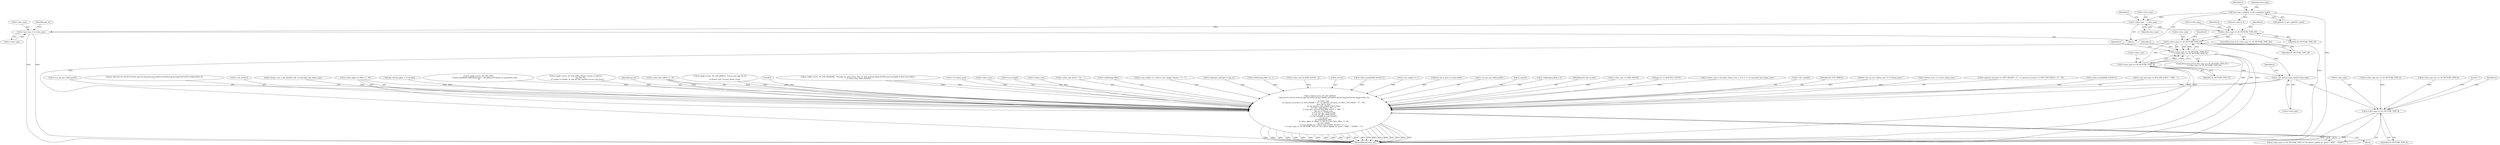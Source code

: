 digraph "0_FFmpeg_29ffeef5e73b8f41ff3a3f2242d356759c66f91f@pointer" {
"1000279" [label="(Call,h->slice_type     = slice_type)"];
"1000274" [label="(Call,slice_type = golomb_to_pict_type[slice_type])"];
"1000291" [label="(Call,h->pict_type = h->slice_type)"];
"1002597" [label="(Call,h->slice_type == AV_PICTURE_TYPE_SP)"];
"1002609" [label="(Call,h->slice_type == AV_PICTURE_TYPE_SP)"];
"1002608" [label="(Call,h->slice_type == AV_PICTURE_TYPE_SP ||\n        h->slice_type == AV_PICTURE_TYPE_SI)"];
"1002614" [label="(Call,h->slice_type == AV_PICTURE_TYPE_SI)"];
"1003339" [label="(Call,av_get_picture_type_char(h->slice_type))"];
"1003314" [label="(Call,av_log(h->avctx, AV_LOG_DEBUG,\n               \"slice:%d %s mb:%d %c%s%s pps:%u frame:%d poc:%d/%d ref:%d/%d qp:%d loop:%d:%d:%d weight:%d%s %s\n\",\n               h->slice_num,\n               (h->picture_structure == PICT_FRAME ? \"F\" : h->picture_structure == PICT_TOP_FIELD ? \"T\" : \"B\"),\n               first_mb_in_slice,\n               av_get_picture_type_char(h->slice_type),\n               h->slice_type_fixed ? \" fix\" : \"\",\n               h->nal_unit_type == NAL_IDR_SLICE ? \" IDR\" : \"\",\n               pps_id, h->frame_num,\n               h->cur_pic_ptr->field_poc[0],\n               h->cur_pic_ptr->field_poc[1],\n               h->ref_count[0], h->ref_count[1],\n               h->qscale,\n               h->deblocking_filter,\n               h->slice_alpha_c0_offset / 2 - 26, h->slice_beta_offset / 2 - 26,\n               h->use_weight,\n               h->use_weight == 1 && h->use_weight_chroma ? \"c\" : \"\",\n               h->slice_type == AV_PICTURE_TYPE_B ? (h->direct_spatial_mv_pred ? \"SPAT\" : \"TEMP\") : \"\"))"];
"1003421" [label="(Call,h->slice_type == AV_PICTURE_TYPE_B)"];
"1002601" [label="(Identifier,AV_PICTURE_TYPE_SP)"];
"1003420" [label="(Call,h->slice_type == AV_PICTURE_TYPE_B ? (h->direct_spatial_mv_pred ? \"SPAT\" : \"TEMP\") : \"\")"];
"1000286" [label="(Identifier,h)"];
"1003375" [label="(Call,h->ref_count[0])"];
"1003318" [label="(Identifier,AV_LOG_DEBUG)"];
"1002597" [label="(Call,h->slice_type == AV_PICTURE_TYPE_SP)"];
"1001763" [label="(Call,h0->cur_pic_ptr->frame_num != h->frame_num)"];
"1001451" [label="(Call,h->frame_num != h->prev_frame_num)"];
"1000279" [label="(Call,h->slice_type     = slice_type)"];
"1002598" [label="(Call,h->slice_type)"];
"1003323" [label="(Call,h->picture_structure == PICT_FRAME ? \"F\" : h->picture_structure == PICT_TOP_FIELD ? \"T\" : \"B\")"];
"1000291" [label="(Call,h->pict_type = h->slice_type)"];
"1002968" [label="(Call,h->slice_num&(MAX_SLICES-1))"];
"1002618" [label="(Identifier,AV_PICTURE_TYPE_SI)"];
"1002622" [label="(Identifier,h)"];
"1002596" [label="(ControlStructure,if (h->slice_type == AV_PICTURE_TYPE_SP))"];
"1003349" [label="(Call,h->nal_unit_type == NAL_IDR_SLICE ? \" IDR\" : \"\")"];
"1003368" [label="(Call,h->cur_pic_ptr->field_poc[1])"];
"1000274" [label="(Call,slice_type = golomb_to_pict_type[slice_type])"];
"1003319" [label="(Literal,\"slice:%d %s mb:%d %c%s%s pps:%u frame:%d poc:%d/%d ref:%d/%d qp:%d loop:%d:%d:%d weight:%d%s %s\n\")"];
"1000288" [label="(Call,slice_type & 3)"];
"1003380" [label="(Call,h->ref_count[1])"];
"1003422" [label="(Call,h->slice_type)"];
"1002474" [label="(Call,h->slice_type_nos == AV_PICTURE_TYPE_B)"];
"1000993" [label="(Call,h->frame_num = get_bits(&h->gb, h->sps.log2_max_frame_num))"];
"1003435" [label="(MethodReturn,static int)"];
"1003391" [label="(Call,h->slice_alpha_c0_offset / 2 - 26)"];
"1002611" [label="(Identifier,h)"];
"1003421" [label="(Call,h->slice_type == AV_PICTURE_TYPE_B)"];
"1002590" [label="(Call,get_chroma_qp(h, 1, h->qscale))"];
"1002832" [label="(Call,av_log(h->avctx, AV_LOG_INFO,\n                       \"Cannot parallelize deblocking type 1, decoding such frames in sequential order\n\"))"];
"1000887" [label="(Call,av_log(h->avctx, AV_LOG_INFO, \"Reinit context to %dx%d, \"\n               \"pix_fmt: %s\n\", h->width, h->height, av_get_pix_fmt_name(h->avctx->pix_fmt)))"];
"1003357" [label="(Identifier,pps_id)"];
"1002769" [label="(Call,h->slice_type_nos == AV_PICTURE_TYPE_B)"];
"1000127" [label="(Block,)"];
"1000299" [label="(Identifier,pps_id)"];
"1002616" [label="(Identifier,h)"];
"1003398" [label="(Call,h->slice_beta_offset / 2 - 26)"];
"1001500" [label="(Call,av_log(h->avctx, AV_LOG_DEBUG, \"Frame num gap %d %d\n\",\n                   h->frame_num, h->prev_frame_num))"];
"1003434" [label="(Literal,0)"];
"1002984" [label="(Call,av_log(h->avctx, AV_LOG_WARNING, \"Possibly too many slices (%d >= %d), increase MAX_SLICES and recompile if there are artifacts\n\", h->slice_num, MAX_SLICES))"];
"1002097" [label="(Call,2 * h->frame_num)"];
"1003340" [label="(Call,h->slice_type)"];
"1002615" [label="(Call,h->slice_type)"];
"1000276" [label="(Call,golomb_to_pict_type[slice_type])"];
"1003320" [label="(Call,h->slice_num)"];
"1002609" [label="(Call,h->slice_type == AV_PICTURE_TYPE_SP)"];
"1003405" [label="(Call,h->use_weight)"];
"1003358" [label="(Call,h->frame_num)"];
"1000281" [label="(Identifier,h)"];
"1003432" [label="(Literal,\"\")"];
"1003343" [label="(Call,h->slice_type_fixed ? \" fix\" : \"\")"];
"1003313" [label="(Block,)"];
"1000283" [label="(Identifier,slice_type)"];
"1003388" [label="(Call,h->deblocking_filter)"];
"1000280" [label="(Call,h->slice_type)"];
"1003345" [label="(Identifier,h)"];
"1003408" [label="(Call,h->use_weight == 1 && h->use_weight_chroma ? \"c\" : \"\")"];
"1002626" [label="(Identifier,h)"];
"1002605" [label="(Identifier,h)"];
"1000980" [label="(Call,h->dequant_coeff_pps != pps_id)"];
"1002794" [label="(Call,h->deblocking_filter == 1)"];
"1000275" [label="(Identifier,slice_type)"];
"1002613" [label="(Identifier,AV_PICTURE_TYPE_SP)"];
"1003013" [label="(Call,h->slice_num & (MAX_SLICES - 1))"];
"1002610" [label="(Call,h->slice_type)"];
"1003428" [label="(Identifier,h)"];
"1003315" [label="(Call,h->avctx)"];
"1002951" [label="(Call,h->slice_num&(MAX_SLICES-1))"];
"1003410" [label="(Call,h->use_weight == 1)"];
"1000295" [label="(Call,h->slice_type)"];
"1002614" [label="(Call,h->slice_type == AV_PICTURE_TYPE_SI)"];
"1003314" [label="(Call,av_log(h->avctx, AV_LOG_DEBUG,\n               \"slice:%d %s mb:%d %c%s%s pps:%u frame:%d poc:%d/%d ref:%d/%d qp:%d loop:%d:%d:%d weight:%d%s %s\n\",\n               h->slice_num,\n               (h->picture_structure == PICT_FRAME ? \"F\" : h->picture_structure == PICT_TOP_FIELD ? \"T\" : \"B\"),\n               first_mb_in_slice,\n               av_get_picture_type_char(h->slice_type),\n               h->slice_type_fixed ? \" fix\" : \"\",\n               h->nal_unit_type == NAL_IDR_SLICE ? \" IDR\" : \"\",\n               pps_id, h->frame_num,\n               h->cur_pic_ptr->field_poc[0],\n               h->cur_pic_ptr->field_poc[1],\n               h->ref_count[0], h->ref_count[1],\n               h->qscale,\n               h->deblocking_filter,\n               h->slice_alpha_c0_offset / 2 - 26, h->slice_beta_offset / 2 - 26,\n               h->use_weight,\n               h->use_weight == 1 && h->use_weight_chroma ? \"c\" : \"\",\n               h->slice_type == AV_PICTURE_TYPE_B ? (h->direct_spatial_mv_pred ? \"SPAT\" : \"TEMP\") : \"\"))"];
"1002608" [label="(Call,h->slice_type == AV_PICTURE_TYPE_SP ||\n        h->slice_type == AV_PICTURE_TYPE_SI)"];
"1002031" [label="(Call,first_mb_in_slice / h->mb_width)"];
"1003361" [label="(Call,h->cur_pic_ptr->field_poc[0])"];
"1003385" [label="(Call,h->qscale)"];
"1003425" [label="(Identifier,AV_PICTURE_TYPE_B)"];
"1002814" [label="(Call,h->deblocking_filter = 2)"];
"1000292" [label="(Call,h->pict_type)"];
"1002607" [label="(ControlStructure,if (h->slice_type == AV_PICTURE_TYPE_SP ||\n        h->slice_type == AV_PICTURE_TYPE_SI))"];
"1003339" [label="(Call,av_get_picture_type_char(h->slice_type))"];
"1003338" [label="(Identifier,first_mb_in_slice)"];
"1002978" [label="(Call,h->slice_num >= MAX_SLICES)"];
"1000306" [label="(Call,pps_id >= MAX_PPS_COUNT)"];
"1001469" [label="(Call,h->frame_num != (h->prev_frame_num + 1) % (1 << h->sps.log2_max_frame_num))"];
"1000279" -> "1000127"  [label="AST: "];
"1000279" -> "1000283"  [label="CFG: "];
"1000280" -> "1000279"  [label="AST: "];
"1000283" -> "1000279"  [label="AST: "];
"1000286" -> "1000279"  [label="CFG: "];
"1000274" -> "1000279"  [label="DDG: "];
"1000279" -> "1000291"  [label="DDG: "];
"1000279" -> "1002597"  [label="DDG: "];
"1000274" -> "1000127"  [label="AST: "];
"1000274" -> "1000276"  [label="CFG: "];
"1000275" -> "1000274"  [label="AST: "];
"1000276" -> "1000274"  [label="AST: "];
"1000281" -> "1000274"  [label="CFG: "];
"1000274" -> "1003435"  [label="DDG: "];
"1000274" -> "1000288"  [label="DDG: "];
"1000291" -> "1000127"  [label="AST: "];
"1000291" -> "1000295"  [label="CFG: "];
"1000292" -> "1000291"  [label="AST: "];
"1000295" -> "1000291"  [label="AST: "];
"1000299" -> "1000291"  [label="CFG: "];
"1000291" -> "1003435"  [label="DDG: "];
"1000291" -> "1003435"  [label="DDG: "];
"1002597" -> "1002596"  [label="AST: "];
"1002597" -> "1002601"  [label="CFG: "];
"1002598" -> "1002597"  [label="AST: "];
"1002601" -> "1002597"  [label="AST: "];
"1002605" -> "1002597"  [label="CFG: "];
"1002611" -> "1002597"  [label="CFG: "];
"1002597" -> "1002609"  [label="DDG: "];
"1002597" -> "1002609"  [label="DDG: "];
"1002609" -> "1002608"  [label="AST: "];
"1002609" -> "1002613"  [label="CFG: "];
"1002610" -> "1002609"  [label="AST: "];
"1002613" -> "1002609"  [label="AST: "];
"1002616" -> "1002609"  [label="CFG: "];
"1002608" -> "1002609"  [label="CFG: "];
"1002609" -> "1003435"  [label="DDG: "];
"1002609" -> "1003435"  [label="DDG: "];
"1002609" -> "1002608"  [label="DDG: "];
"1002609" -> "1002608"  [label="DDG: "];
"1002609" -> "1002614"  [label="DDG: "];
"1002609" -> "1003339"  [label="DDG: "];
"1002608" -> "1002607"  [label="AST: "];
"1002608" -> "1002614"  [label="CFG: "];
"1002614" -> "1002608"  [label="AST: "];
"1002622" -> "1002608"  [label="CFG: "];
"1002626" -> "1002608"  [label="CFG: "];
"1002608" -> "1003435"  [label="DDG: "];
"1002608" -> "1003435"  [label="DDG: "];
"1002608" -> "1003435"  [label="DDG: "];
"1002614" -> "1002608"  [label="DDG: "];
"1002614" -> "1002608"  [label="DDG: "];
"1002614" -> "1002618"  [label="CFG: "];
"1002615" -> "1002614"  [label="AST: "];
"1002618" -> "1002614"  [label="AST: "];
"1002614" -> "1003435"  [label="DDG: "];
"1002614" -> "1003435"  [label="DDG: "];
"1002614" -> "1003339"  [label="DDG: "];
"1003339" -> "1003314"  [label="AST: "];
"1003339" -> "1003340"  [label="CFG: "];
"1003340" -> "1003339"  [label="AST: "];
"1003345" -> "1003339"  [label="CFG: "];
"1003339" -> "1003314"  [label="DDG: "];
"1003339" -> "1003421"  [label="DDG: "];
"1003314" -> "1003313"  [label="AST: "];
"1003314" -> "1003420"  [label="CFG: "];
"1003315" -> "1003314"  [label="AST: "];
"1003318" -> "1003314"  [label="AST: "];
"1003319" -> "1003314"  [label="AST: "];
"1003320" -> "1003314"  [label="AST: "];
"1003323" -> "1003314"  [label="AST: "];
"1003338" -> "1003314"  [label="AST: "];
"1003343" -> "1003314"  [label="AST: "];
"1003349" -> "1003314"  [label="AST: "];
"1003357" -> "1003314"  [label="AST: "];
"1003358" -> "1003314"  [label="AST: "];
"1003361" -> "1003314"  [label="AST: "];
"1003368" -> "1003314"  [label="AST: "];
"1003375" -> "1003314"  [label="AST: "];
"1003380" -> "1003314"  [label="AST: "];
"1003385" -> "1003314"  [label="AST: "];
"1003388" -> "1003314"  [label="AST: "];
"1003391" -> "1003314"  [label="AST: "];
"1003398" -> "1003314"  [label="AST: "];
"1003405" -> "1003314"  [label="AST: "];
"1003408" -> "1003314"  [label="AST: "];
"1003420" -> "1003314"  [label="AST: "];
"1003434" -> "1003314"  [label="CFG: "];
"1003314" -> "1003435"  [label="DDG: "];
"1003314" -> "1003435"  [label="DDG: "];
"1003314" -> "1003435"  [label="DDG: "];
"1003314" -> "1003435"  [label="DDG: "];
"1003314" -> "1003435"  [label="DDG: "];
"1003314" -> "1003435"  [label="DDG: "];
"1003314" -> "1003435"  [label="DDG: "];
"1003314" -> "1003435"  [label="DDG: "];
"1003314" -> "1003435"  [label="DDG: "];
"1003314" -> "1003435"  [label="DDG: "];
"1003314" -> "1003435"  [label="DDG: "];
"1003314" -> "1003435"  [label="DDG: "];
"1003314" -> "1003435"  [label="DDG: "];
"1003314" -> "1003435"  [label="DDG: "];
"1003314" -> "1003435"  [label="DDG: "];
"1003314" -> "1003435"  [label="DDG: "];
"1003314" -> "1003435"  [label="DDG: "];
"1003314" -> "1003435"  [label="DDG: "];
"1003314" -> "1003435"  [label="DDG: "];
"1003314" -> "1003435"  [label="DDG: "];
"1003314" -> "1003435"  [label="DDG: "];
"1003314" -> "1003435"  [label="DDG: "];
"1002984" -> "1003314"  [label="DDG: "];
"1002984" -> "1003314"  [label="DDG: "];
"1002832" -> "1003314"  [label="DDG: "];
"1000887" -> "1003314"  [label="DDG: "];
"1001500" -> "1003314"  [label="DDG: "];
"1001500" -> "1003314"  [label="DDG: "];
"1002968" -> "1003314"  [label="DDG: "];
"1002978" -> "1003314"  [label="DDG: "];
"1002951" -> "1003314"  [label="DDG: "];
"1003013" -> "1003314"  [label="DDG: "];
"1002031" -> "1003314"  [label="DDG: "];
"1000980" -> "1003314"  [label="DDG: "];
"1000306" -> "1003314"  [label="DDG: "];
"1002097" -> "1003314"  [label="DDG: "];
"1001451" -> "1003314"  [label="DDG: "];
"1001763" -> "1003314"  [label="DDG: "];
"1000993" -> "1003314"  [label="DDG: "];
"1001469" -> "1003314"  [label="DDG: "];
"1002590" -> "1003314"  [label="DDG: "];
"1002814" -> "1003314"  [label="DDG: "];
"1002794" -> "1003314"  [label="DDG: "];
"1003391" -> "1003314"  [label="DDG: "];
"1003391" -> "1003314"  [label="DDG: "];
"1003398" -> "1003314"  [label="DDG: "];
"1003398" -> "1003314"  [label="DDG: "];
"1003410" -> "1003314"  [label="DDG: "];
"1003421" -> "1003420"  [label="AST: "];
"1003421" -> "1003425"  [label="CFG: "];
"1003422" -> "1003421"  [label="AST: "];
"1003425" -> "1003421"  [label="AST: "];
"1003428" -> "1003421"  [label="CFG: "];
"1003432" -> "1003421"  [label="CFG: "];
"1003421" -> "1003435"  [label="DDG: "];
"1003421" -> "1003435"  [label="DDG: "];
"1002474" -> "1003421"  [label="DDG: "];
"1002769" -> "1003421"  [label="DDG: "];
}
